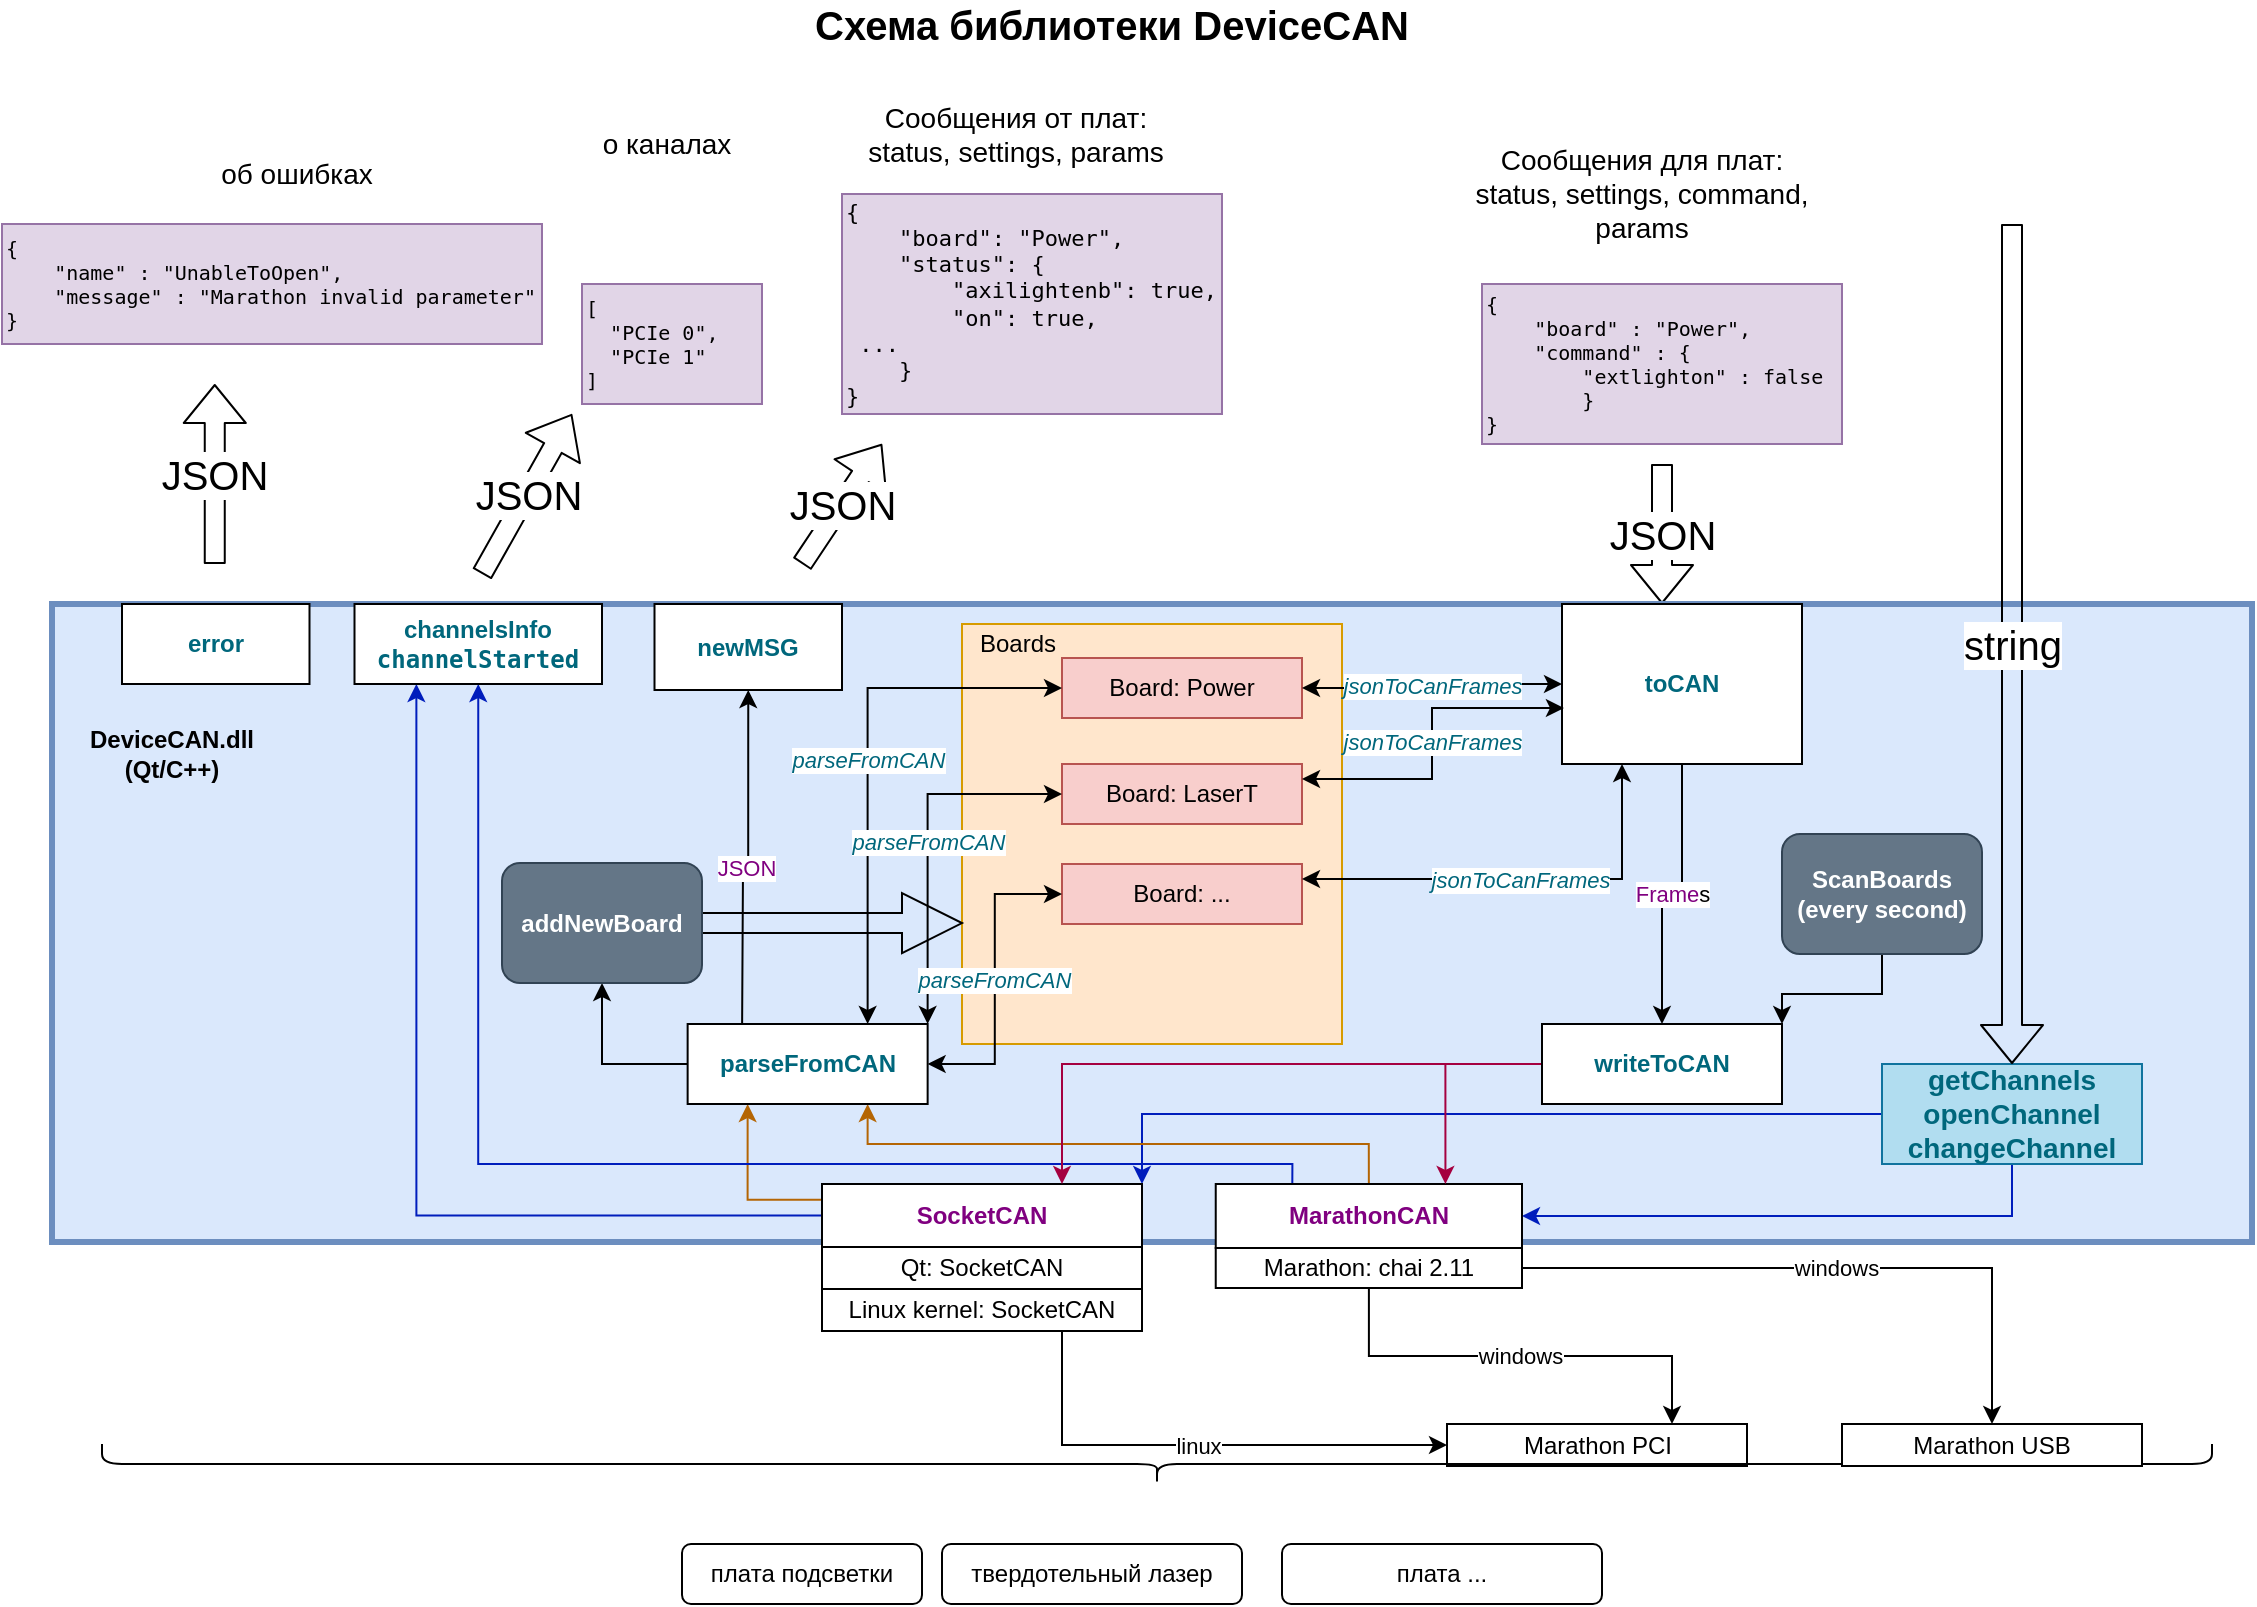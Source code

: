 <mxfile version="14.9.4" type="github">
  <diagram id="o6FBnnh21fnTWob_zk2f" name="Page-1">
    <mxGraphModel dx="1350" dy="764" grid="1" gridSize="10" guides="1" tooltips="1" connect="1" arrows="1" fold="1" page="1" pageScale="1" pageWidth="1169" pageHeight="827" math="0" shadow="0">
      <root>
        <mxCell id="0" />
        <mxCell id="1" parent="0" />
        <mxCell id="WA45sJLJeDe34Si-K1UF-3" value="Схема библиотеки DeviceCAN" style="text;html=1;strokeColor=none;fillColor=none;align=center;verticalAlign=middle;whiteSpace=wrap;rounded=0;fontStyle=1;fontSize=20;" parent="1" vertex="1">
          <mxGeometry x="280" y="20" width="570" height="20" as="geometry" />
        </mxCell>
        <mxCell id="WA45sJLJeDe34Si-K1UF-5" value="JSON" style="shape=flexArrow;endArrow=classic;html=1;fontSize=20;" parent="1" edge="1">
          <mxGeometry width="50" height="50" relative="1" as="geometry">
            <mxPoint x="410" y="300" as="sourcePoint" />
            <mxPoint x="450" y="240" as="targetPoint" />
            <Array as="points" />
          </mxGeometry>
        </mxCell>
        <mxCell id="WA45sJLJeDe34Si-K1UF-11" value="&lt;div style=&quot;font-size: 10px&quot; align=&quot;left&quot;&gt;&lt;pre&gt;&lt;font style=&quot;font-size: 10px&quot;&gt;[&lt;br&gt;&lt;/font&gt;&lt;font style=&quot;font-size: 10px&quot;&gt;&lt;span class=&quot;pl-s&quot;&gt;&lt;span class=&quot;pl-pds&quot;&gt;  &quot;&lt;/span&gt;PCIe 0&lt;span class=&quot;pl-pds&quot;&gt;&quot;&lt;/span&gt;&lt;/span&gt;,&lt;/font&gt;&lt;font style=&quot;font-size: 10px&quot;&gt;&lt;br&gt;&lt;font style=&quot;font-size: 10px&quot;&gt;  &lt;span class=&quot;pl-s&quot;&gt;&lt;span class=&quot;pl-pds&quot;&gt;&quot;&lt;/span&gt;PCIe 1&lt;span class=&quot;pl-pds&quot;&gt;&quot;&lt;/span&gt;&lt;/span&gt;&lt;br&gt;]&lt;/font&gt;&lt;/font&gt;&lt;/pre&gt;&lt;/div&gt;" style="text;html=1;strokeColor=#9673a6;fillColor=#e1d5e7;align=left;verticalAlign=middle;whiteSpace=wrap;rounded=0;fontSize=20;" parent="1" vertex="1">
          <mxGeometry x="300" y="160" width="90" height="60" as="geometry" />
        </mxCell>
        <mxCell id="WA45sJLJeDe34Si-K1UF-14" value="&lt;font style=&quot;font-size: 14px&quot;&gt;о каналах&lt;/font&gt;" style="text;html=1;strokeColor=none;fillColor=none;align=center;verticalAlign=middle;whiteSpace=wrap;rounded=0;fontSize=14;" parent="1" vertex="1">
          <mxGeometry x="295" y="65" width="95" height="50" as="geometry" />
        </mxCell>
        <mxCell id="WA45sJLJeDe34Si-K1UF-16" value="&lt;pre style=&quot;font-size: 11px&quot;&gt;&lt;font style=&quot;font-size: 11px&quot;&gt;{&lt;br&gt;    &lt;span class=&quot;pl-s&quot;&gt;&lt;span class=&quot;pl-pds&quot;&gt;&quot;&lt;/span&gt;board&lt;span class=&quot;pl-pds&quot;&gt;&quot;&lt;/span&gt;&lt;/span&gt;: &lt;span class=&quot;pl-s&quot;&gt;&lt;span class=&quot;pl-pds&quot;&gt;&quot;&lt;/span&gt;Power&lt;span class=&quot;pl-pds&quot;&gt;&quot;&lt;/span&gt;&lt;/span&gt;,&lt;br&gt;    &lt;span class=&quot;pl-s&quot;&gt;&lt;span class=&quot;pl-pds&quot;&gt;&quot;&lt;/span&gt;status&lt;span class=&quot;pl-pds&quot;&gt;&quot;&lt;/span&gt;&lt;/span&gt;: {&lt;br&gt;        &lt;span class=&quot;pl-s&quot;&gt;&lt;span class=&quot;pl-pds&quot;&gt;&quot;&lt;/span&gt;axilightenb&lt;span class=&quot;pl-pds&quot;&gt;&quot;&lt;/span&gt;&lt;/span&gt;: &lt;span class=&quot;pl-c1&quot;&gt;true&lt;/span&gt;,&lt;br&gt;        &lt;span class=&quot;pl-s&quot;&gt;&lt;span class=&quot;pl-pds&quot;&gt;&quot;&lt;/span&gt;on&lt;span class=&quot;pl-pds&quot;&gt;&quot;&lt;/span&gt;&lt;/span&gt;: &lt;span class=&quot;pl-c1&quot;&gt;true&lt;/span&gt;,&lt;br&gt;&lt;span class=&quot;pl-c1&quot;&gt;&lt;/span&gt;&lt;span style=&quot;white-space: pre&quot;&gt; &lt;/span&gt;...&lt;br&gt;    }&lt;br&gt;}&lt;/font&gt;&lt;/pre&gt;" style="text;html=1;strokeColor=#9673a6;fillColor=#e1d5e7;align=left;verticalAlign=middle;whiteSpace=wrap;rounded=0;fontSize=20;" parent="1" vertex="1">
          <mxGeometry x="430" y="115" width="190" height="110" as="geometry" />
        </mxCell>
        <mxCell id="WA45sJLJeDe34Si-K1UF-17" value="Сообщения от плат:&lt;br&gt;status, settings, params" style="text;html=1;strokeColor=none;fillColor=none;align=center;verticalAlign=middle;whiteSpace=wrap;rounded=0;fontSize=14;" parent="1" vertex="1">
          <mxGeometry x="423.75" y="60" width="186.25" height="50" as="geometry" />
        </mxCell>
        <mxCell id="WA45sJLJeDe34Si-K1UF-18" value="&lt;div style=&quot;font-size: 10px&quot; align=&quot;left&quot;&gt;&lt;pre&gt;&lt;font style=&quot;font-size: 10px&quot;&gt;{&lt;br&gt;    &lt;span class=&quot;pl-s&quot;&gt;&lt;span class=&quot;pl-pds&quot;&gt;&quot;&lt;/span&gt;name&lt;span class=&quot;pl-pds&quot;&gt;&quot;&lt;/span&gt;&lt;/span&gt; : &lt;span class=&quot;pl-s&quot;&gt;&lt;span class=&quot;pl-pds&quot;&gt;&quot;&lt;/span&gt;UnableToOpen&lt;span class=&quot;pl-pds&quot;&gt;&quot;&lt;/span&gt;&lt;/span&gt;,&lt;br&gt;    &lt;span class=&quot;pl-s&quot;&gt;&lt;span class=&quot;pl-pds&quot;&gt;&quot;&lt;/span&gt;message&lt;span class=&quot;pl-pds&quot;&gt;&quot;&lt;/span&gt;&lt;/span&gt; : &lt;span class=&quot;pl-s&quot;&gt;&lt;span class=&quot;pl-pds&quot;&gt;&quot;&lt;/span&gt;Marathon invalid parameter&lt;span class=&quot;pl-pds&quot;&gt;&quot;&lt;/span&gt;&lt;/span&gt;    &lt;br&gt;}&lt;/font&gt;&lt;/pre&gt;&lt;/div&gt;" style="text;html=1;strokeColor=#9673a6;fillColor=#e1d5e7;align=left;verticalAlign=middle;whiteSpace=wrap;rounded=0;fontSize=20;" parent="1" vertex="1">
          <mxGeometry x="10" y="130" width="270" height="60" as="geometry" />
        </mxCell>
        <mxCell id="WA45sJLJeDe34Si-K1UF-19" value="об ошибках" style="text;html=1;strokeColor=none;fillColor=none;align=center;verticalAlign=middle;whiteSpace=wrap;rounded=0;fontSize=14;" parent="1" vertex="1">
          <mxGeometry x="110" y="80" width="95" height="50" as="geometry" />
        </mxCell>
        <mxCell id="WA45sJLJeDe34Si-K1UF-20" value="JSON" style="shape=flexArrow;endArrow=classic;html=1;fontSize=20;" parent="1" edge="1">
          <mxGeometry width="50" height="50" relative="1" as="geometry">
            <mxPoint x="840" y="250" as="sourcePoint" />
            <mxPoint x="840" y="320" as="targetPoint" />
            <Array as="points" />
          </mxGeometry>
        </mxCell>
        <mxCell id="WA45sJLJeDe34Si-K1UF-21" value="&lt;pre style=&quot;font-size: 10px&quot;&gt;&lt;font style=&quot;font-size: 10px&quot;&gt;{&lt;br&gt;    &lt;span class=&quot;pl-s&quot;&gt;&lt;span class=&quot;pl-pds&quot;&gt;&quot;&lt;/span&gt;board&lt;span class=&quot;pl-pds&quot;&gt;&quot;&lt;/span&gt;&lt;/span&gt; : &lt;span class=&quot;pl-s&quot;&gt;&lt;span class=&quot;pl-pds&quot;&gt;&quot;&lt;/span&gt;Power&lt;span class=&quot;pl-pds&quot;&gt;&quot;&lt;/span&gt;&lt;/span&gt;,&lt;br&gt;    &lt;span class=&quot;pl-s&quot;&gt;&lt;span class=&quot;pl-pds&quot;&gt;&quot;&lt;/span&gt;command&lt;span class=&quot;pl-pds&quot;&gt;&quot;&lt;/span&gt;&lt;/span&gt; : {&lt;br&gt;        &lt;span class=&quot;pl-s&quot;&gt;&lt;span class=&quot;pl-pds&quot;&gt;&quot;&lt;/span&gt;extlighton&lt;span class=&quot;pl-pds&quot;&gt;&quot;&lt;/span&gt;&lt;/span&gt; : &lt;span class=&quot;pl-c1&quot;&gt;false&lt;/span&gt;&lt;br&gt;        }&lt;br&gt;}&lt;/font&gt;&lt;/pre&gt;" style="text;html=1;strokeColor=#9673a6;fillColor=#e1d5e7;align=left;verticalAlign=middle;whiteSpace=wrap;rounded=0;fontSize=20;" parent="1" vertex="1">
          <mxGeometry x="750" y="160" width="180" height="80" as="geometry" />
        </mxCell>
        <mxCell id="WA45sJLJeDe34Si-K1UF-22" value="Сообщения для плат:&lt;br&gt;status, settings, command, params" style="text;html=1;strokeColor=none;fillColor=none;align=center;verticalAlign=middle;whiteSpace=wrap;rounded=0;fontSize=14;" parent="1" vertex="1">
          <mxGeometry x="736.87" y="90" width="186.25" height="50" as="geometry" />
        </mxCell>
        <mxCell id="WA45sJLJeDe34Si-K1UF-48" value="&lt;b&gt;&lt;br&gt;&lt;/b&gt;" style="rounded=0;whiteSpace=wrap;html=1;fontSize=14;fillColor=#dae8fc;strokeColor=#6c8ebf;strokeWidth=3;" parent="1" vertex="1">
          <mxGeometry x="35" y="320" width="1100" height="319" as="geometry" />
        </mxCell>
        <mxCell id="NdoguJuQsjqrLEw7FO3E-3" value="&lt;b&gt;DeviceCAN.dll (Qt/C++)&lt;/b&gt;" style="text;html=1;strokeColor=none;fillColor=none;align=center;verticalAlign=middle;whiteSpace=wrap;rounded=0;" vertex="1" parent="1">
          <mxGeometry x="50" y="377" width="90" height="36" as="geometry" />
        </mxCell>
        <mxCell id="NdoguJuQsjqrLEw7FO3E-50" style="edgeStyle=orthogonalEdgeStyle;rounded=0;orthogonalLoop=1;jettySize=auto;html=1;entryX=1;entryY=0.5;entryDx=0;entryDy=0;startArrow=none;startFill=0;endArrow=classic;endFill=1;exitX=0.5;exitY=1;exitDx=0;exitDy=0;fillColor=#0050ef;strokeColor=#001DBC;" edge="1" parent="1" source="WA45sJLJeDe34Si-K1UF-27" target="NdoguJuQsjqrLEw7FO3E-17">
          <mxGeometry relative="1" as="geometry" />
        </mxCell>
        <mxCell id="NdoguJuQsjqrLEw7FO3E-51" style="edgeStyle=orthogonalEdgeStyle;rounded=0;orthogonalLoop=1;jettySize=auto;html=1;entryX=1;entryY=0;entryDx=0;entryDy=0;startArrow=none;startFill=0;endArrow=classic;endFill=1;fillColor=#0050ef;strokeColor=#001DBC;" edge="1" parent="1" source="WA45sJLJeDe34Si-K1UF-27" target="NdoguJuQsjqrLEw7FO3E-16">
          <mxGeometry relative="1" as="geometry" />
        </mxCell>
        <mxCell id="WA45sJLJeDe34Si-K1UF-27" value="&lt;span style=&quot;font-weight: 600 ; color: #00677c&quot;&gt;getChannels&lt;/span&gt;&lt;span style=&quot;font-weight: 600 ; color: #00677c&quot;&gt;&lt;br&gt;openChannel&lt;br&gt;&lt;/span&gt;&lt;span style=&quot;font-weight: 600 ; color: #00677c&quot;&gt;changeChannel&lt;/span&gt;" style="text;html=1;strokeColor=#10739e;fillColor=#b1ddf0;align=center;verticalAlign=middle;whiteSpace=wrap;rounded=0;fontSize=14;" parent="1" vertex="1">
          <mxGeometry x="950" y="550" width="130" height="50" as="geometry" />
        </mxCell>
        <mxCell id="NdoguJuQsjqrLEw7FO3E-22" value="&lt;span style=&quot;color: #800080&quot;&gt;Frame&lt;/span&gt;s" style="edgeStyle=orthogonalEdgeStyle;rounded=0;orthogonalLoop=1;jettySize=auto;html=1;exitX=0.5;exitY=1;exitDx=0;exitDy=0;" edge="1" parent="1" source="NdoguJuQsjqrLEw7FO3E-4" target="NdoguJuQsjqrLEw7FO3E-21">
          <mxGeometry relative="1" as="geometry" />
        </mxCell>
        <mxCell id="NdoguJuQsjqrLEw7FO3E-4" value="&lt;span style=&quot;font-weight: 600 ; color: #00677c&quot;&gt;toCAN&lt;/span&gt;" style="rounded=0;whiteSpace=wrap;html=1;" vertex="1" parent="1">
          <mxGeometry x="790" y="320" width="120" height="80" as="geometry" />
        </mxCell>
        <mxCell id="NdoguJuQsjqrLEw7FO3E-5" value="Qt: SocketCAN" style="rounded=0;whiteSpace=wrap;html=1;" vertex="1" parent="1">
          <mxGeometry x="420" y="641.5" width="160" height="21" as="geometry" />
        </mxCell>
        <mxCell id="NdoguJuQsjqrLEw7FO3E-15" value="windows" style="edgeStyle=orthogonalEdgeStyle;rounded=0;orthogonalLoop=1;jettySize=auto;html=1;entryX=0.75;entryY=0;entryDx=0;entryDy=0;" edge="1" parent="1" source="NdoguJuQsjqrLEw7FO3E-6" target="NdoguJuQsjqrLEw7FO3E-8">
          <mxGeometry relative="1" as="geometry" />
        </mxCell>
        <mxCell id="NdoguJuQsjqrLEw7FO3E-19" value="windows" style="edgeStyle=orthogonalEdgeStyle;rounded=0;orthogonalLoop=1;jettySize=auto;html=1;" edge="1" parent="1" source="NdoguJuQsjqrLEw7FO3E-6" target="NdoguJuQsjqrLEw7FO3E-18">
          <mxGeometry relative="1" as="geometry" />
        </mxCell>
        <mxCell id="NdoguJuQsjqrLEw7FO3E-6" value="Marathon: chai 2.11" style="rounded=0;whiteSpace=wrap;html=1;" vertex="1" parent="1">
          <mxGeometry x="616.87" y="642" width="153.13" height="20" as="geometry" />
        </mxCell>
        <mxCell id="NdoguJuQsjqrLEw7FO3E-11" value="linux" style="edgeStyle=orthogonalEdgeStyle;rounded=0;orthogonalLoop=1;jettySize=auto;html=1;entryX=0;entryY=0.5;entryDx=0;entryDy=0;exitX=0.75;exitY=1;exitDx=0;exitDy=0;" edge="1" parent="1" source="NdoguJuQsjqrLEw7FO3E-7" target="NdoguJuQsjqrLEw7FO3E-8">
          <mxGeometry relative="1" as="geometry">
            <mxPoint x="540" y="690" as="sourcePoint" />
          </mxGeometry>
        </mxCell>
        <mxCell id="NdoguJuQsjqrLEw7FO3E-7" value="Linux kernel: SocketCAN" style="rounded=0;whiteSpace=wrap;html=1;" vertex="1" parent="1">
          <mxGeometry x="420" y="662.5" width="160" height="21" as="geometry" />
        </mxCell>
        <mxCell id="NdoguJuQsjqrLEw7FO3E-8" value="Marathon PCI" style="rounded=0;whiteSpace=wrap;html=1;" vertex="1" parent="1">
          <mxGeometry x="732.5" y="730" width="150" height="21" as="geometry" />
        </mxCell>
        <mxCell id="NdoguJuQsjqrLEw7FO3E-9" value="&lt;div&gt;плата подсветки&lt;/div&gt;" style="rounded=1;whiteSpace=wrap;html=1;" vertex="1" parent="1">
          <mxGeometry x="350" y="790" width="120" height="30" as="geometry" />
        </mxCell>
        <mxCell id="NdoguJuQsjqrLEw7FO3E-10" value="" style="shape=curlyBracket;whiteSpace=wrap;html=1;rounded=1;flipH=1;fontSize=20;rotation=90;" vertex="1" parent="1">
          <mxGeometry x="577.5" y="222.5" width="20" height="1055" as="geometry" />
        </mxCell>
        <mxCell id="NdoguJuQsjqrLEw7FO3E-12" value="твердотельный лазер" style="rounded=1;whiteSpace=wrap;html=1;" vertex="1" parent="1">
          <mxGeometry x="480" y="790" width="150" height="30" as="geometry" />
        </mxCell>
        <mxCell id="NdoguJuQsjqrLEw7FO3E-13" value="&lt;div&gt;плата ...&lt;br&gt;&lt;/div&gt;" style="rounded=1;whiteSpace=wrap;html=1;" vertex="1" parent="1">
          <mxGeometry x="650" y="790" width="160" height="30" as="geometry" />
        </mxCell>
        <mxCell id="NdoguJuQsjqrLEw7FO3E-48" style="edgeStyle=orthogonalEdgeStyle;rounded=0;orthogonalLoop=1;jettySize=auto;html=1;entryX=0.25;entryY=1;entryDx=0;entryDy=0;startArrow=none;startFill=0;endArrow=classic;endFill=1;exitX=0;exitY=0.25;exitDx=0;exitDy=0;fillColor=#fad7ac;strokeColor=#b46504;" edge="1" parent="1" source="NdoguJuQsjqrLEw7FO3E-16" target="NdoguJuQsjqrLEw7FO3E-41">
          <mxGeometry relative="1" as="geometry" />
        </mxCell>
        <mxCell id="NdoguJuQsjqrLEw7FO3E-58" style="edgeStyle=orthogonalEdgeStyle;rounded=0;orthogonalLoop=1;jettySize=auto;html=1;entryX=0.25;entryY=1;entryDx=0;entryDy=0;startArrow=none;startFill=0;endArrow=classic;endFill=1;fillColor=#0050ef;strokeColor=#001DBC;" edge="1" parent="1" source="NdoguJuQsjqrLEw7FO3E-16" target="NdoguJuQsjqrLEw7FO3E-55">
          <mxGeometry relative="1" as="geometry" />
        </mxCell>
        <mxCell id="NdoguJuQsjqrLEw7FO3E-16" value="&lt;span style=&quot;font-weight: 600 ; color: #800080&quot;&gt;SocketCAN&lt;/span&gt;" style="rounded=0;whiteSpace=wrap;html=1;" vertex="1" parent="1">
          <mxGeometry x="420" y="610" width="160" height="31.5" as="geometry" />
        </mxCell>
        <mxCell id="NdoguJuQsjqrLEw7FO3E-42" style="edgeStyle=orthogonalEdgeStyle;rounded=0;orthogonalLoop=1;jettySize=auto;html=1;entryX=0.75;entryY=1;entryDx=0;entryDy=0;startArrow=none;startFill=0;exitX=0.5;exitY=0;exitDx=0;exitDy=0;fillColor=#fad7ac;strokeColor=#b46504;" edge="1" parent="1" source="NdoguJuQsjqrLEw7FO3E-17" target="NdoguJuQsjqrLEw7FO3E-41">
          <mxGeometry relative="1" as="geometry" />
        </mxCell>
        <mxCell id="NdoguJuQsjqrLEw7FO3E-59" style="edgeStyle=orthogonalEdgeStyle;rounded=0;orthogonalLoop=1;jettySize=auto;html=1;entryX=0.5;entryY=1;entryDx=0;entryDy=0;startArrow=none;startFill=0;endArrow=classic;endFill=1;exitX=0.25;exitY=0;exitDx=0;exitDy=0;fillColor=#0050ef;strokeColor=#001DBC;" edge="1" parent="1" source="NdoguJuQsjqrLEw7FO3E-17" target="NdoguJuQsjqrLEw7FO3E-55">
          <mxGeometry relative="1" as="geometry">
            <Array as="points">
              <mxPoint x="655" y="600" />
              <mxPoint x="248" y="600" />
            </Array>
          </mxGeometry>
        </mxCell>
        <mxCell id="NdoguJuQsjqrLEw7FO3E-17" value="&lt;span style=&quot;font-weight: 600 ; color: #800080&quot;&gt;MarathonCAN&lt;/span&gt;" style="rounded=0;whiteSpace=wrap;html=1;" vertex="1" parent="1">
          <mxGeometry x="616.87" y="610" width="153.13" height="32" as="geometry" />
        </mxCell>
        <mxCell id="NdoguJuQsjqrLEw7FO3E-18" value="Marathon USB" style="rounded=0;whiteSpace=wrap;html=1;" vertex="1" parent="1">
          <mxGeometry x="930" y="730" width="150" height="21" as="geometry" />
        </mxCell>
        <mxCell id="NdoguJuQsjqrLEw7FO3E-27" style="edgeStyle=orthogonalEdgeStyle;rounded=0;orthogonalLoop=1;jettySize=auto;html=1;entryX=0.75;entryY=0;entryDx=0;entryDy=0;fillColor=#d80073;strokeColor=#A50040;" edge="1" parent="1" source="NdoguJuQsjqrLEw7FO3E-21" target="NdoguJuQsjqrLEw7FO3E-16">
          <mxGeometry relative="1" as="geometry">
            <mxPoint x="550" y="600" as="targetPoint" />
          </mxGeometry>
        </mxCell>
        <mxCell id="NdoguJuQsjqrLEw7FO3E-28" style="edgeStyle=orthogonalEdgeStyle;rounded=0;orthogonalLoop=1;jettySize=auto;html=1;entryX=0.75;entryY=0;entryDx=0;entryDy=0;fillColor=#d80073;strokeColor=#A50040;" edge="1" parent="1" source="NdoguJuQsjqrLEw7FO3E-21" target="NdoguJuQsjqrLEw7FO3E-17">
          <mxGeometry relative="1" as="geometry">
            <mxPoint x="710" y="610" as="targetPoint" />
          </mxGeometry>
        </mxCell>
        <mxCell id="NdoguJuQsjqrLEw7FO3E-21" value="&lt;span style=&quot;font-weight: 600 ; color: #00677c&quot;&gt;writeToCAN&lt;/span&gt;" style="rounded=0;whiteSpace=wrap;html=1;" vertex="1" parent="1">
          <mxGeometry x="780" y="530" width="120" height="40" as="geometry" />
        </mxCell>
        <mxCell id="NdoguJuQsjqrLEw7FO3E-34" value="&lt;span style=&quot;font-weight: 600 ; color: #00677c&quot;&gt;newMSG&lt;/span&gt;" style="rounded=0;whiteSpace=wrap;html=1;" vertex="1" parent="1">
          <mxGeometry x="336.25" y="320" width="93.75" height="43" as="geometry" />
        </mxCell>
        <mxCell id="NdoguJuQsjqrLEw7FO3E-35" value="" style="rounded=0;whiteSpace=wrap;html=1;fillColor=#ffe6cc;strokeColor=#d79b00;" vertex="1" parent="1">
          <mxGeometry x="490" y="330" width="190" height="210" as="geometry" />
        </mxCell>
        <mxCell id="NdoguJuQsjqrLEw7FO3E-23" value="Board: Power" style="rounded=0;whiteSpace=wrap;html=1;fillColor=#f8cecc;strokeColor=#b85450;" vertex="1" parent="1">
          <mxGeometry x="540" y="347" width="120" height="30" as="geometry" />
        </mxCell>
        <mxCell id="NdoguJuQsjqrLEw7FO3E-24" value="Board: LaserT" style="rounded=0;whiteSpace=wrap;html=1;fillColor=#f8cecc;strokeColor=#b85450;" vertex="1" parent="1">
          <mxGeometry x="540" y="400" width="120" height="30" as="geometry" />
        </mxCell>
        <mxCell id="NdoguJuQsjqrLEw7FO3E-25" value="Board: ..." style="rounded=0;whiteSpace=wrap;html=1;fillColor=#f8cecc;strokeColor=#b85450;" vertex="1" parent="1">
          <mxGeometry x="540" y="450" width="120" height="30" as="geometry" />
        </mxCell>
        <mxCell id="NdoguJuQsjqrLEw7FO3E-31" value="&lt;span style=&quot;font-style: italic ; color: #00677c&quot;&gt;jsonToCanFrames&lt;/span&gt;" style="edgeStyle=orthogonalEdgeStyle;rounded=0;orthogonalLoop=1;jettySize=auto;html=1;entryX=1;entryY=0.5;entryDx=0;entryDy=0;startArrow=classic;startFill=1;" edge="1" parent="1" source="NdoguJuQsjqrLEw7FO3E-4" target="NdoguJuQsjqrLEw7FO3E-23">
          <mxGeometry relative="1" as="geometry" />
        </mxCell>
        <mxCell id="NdoguJuQsjqrLEw7FO3E-32" value="&lt;span style=&quot;font-style: italic ; color: #00677c&quot;&gt;jsonToCanFrames&lt;/span&gt;" style="edgeStyle=orthogonalEdgeStyle;rounded=0;orthogonalLoop=1;jettySize=auto;html=1;entryX=1;entryY=0.25;entryDx=0;entryDy=0;startArrow=classic;startFill=1;exitX=0.008;exitY=0.65;exitDx=0;exitDy=0;exitPerimeter=0;" edge="1" parent="1" source="NdoguJuQsjqrLEw7FO3E-4" target="NdoguJuQsjqrLEw7FO3E-24">
          <mxGeometry relative="1" as="geometry">
            <mxPoint x="770" y="420" as="sourcePoint" />
            <mxPoint x="650" y="415" as="targetPoint" />
          </mxGeometry>
        </mxCell>
        <mxCell id="NdoguJuQsjqrLEw7FO3E-33" value="&lt;span style=&quot;font-style: italic ; color: #00677c&quot;&gt;jsonToCanFrames&lt;/span&gt;" style="edgeStyle=orthogonalEdgeStyle;rounded=0;orthogonalLoop=1;jettySize=auto;html=1;entryX=1;entryY=0.25;entryDx=0;entryDy=0;startArrow=classic;startFill=1;exitX=0.25;exitY=1;exitDx=0;exitDy=0;" edge="1" parent="1" source="NdoguJuQsjqrLEw7FO3E-4" target="NdoguJuQsjqrLEw7FO3E-25">
          <mxGeometry relative="1" as="geometry">
            <mxPoint x="780" y="462.5" as="sourcePoint" />
            <mxPoint x="650" y="490" as="targetPoint" />
          </mxGeometry>
        </mxCell>
        <mxCell id="NdoguJuQsjqrLEw7FO3E-36" value="Boards" style="text;html=1;strokeColor=none;fillColor=none;align=center;verticalAlign=middle;whiteSpace=wrap;rounded=0;" vertex="1" parent="1">
          <mxGeometry x="497.5" y="330" width="40" height="20" as="geometry" />
        </mxCell>
        <mxCell id="NdoguJuQsjqrLEw7FO3E-39" value="JSON" style="shape=flexArrow;endArrow=classic;html=1;fontSize=20;" edge="1" parent="1">
          <mxGeometry width="50" height="50" relative="1" as="geometry">
            <mxPoint x="116.38" y="300" as="sourcePoint" />
            <mxPoint x="116.38" y="210" as="targetPoint" />
            <Array as="points" />
          </mxGeometry>
        </mxCell>
        <mxCell id="NdoguJuQsjqrLEw7FO3E-40" value="&lt;span style=&quot;font-weight: 600 ; color: #00677c&quot;&gt;error&lt;/span&gt;" style="rounded=0;whiteSpace=wrap;html=1;" vertex="1" parent="1">
          <mxGeometry x="70" y="320" width="93.75" height="40" as="geometry" />
        </mxCell>
        <mxCell id="NdoguJuQsjqrLEw7FO3E-44" value="&lt;i&gt;&lt;span style=&quot;color: rgb(0 , 103 , 124)&quot;&gt;parseFromCAN&lt;/span&gt;&lt;/i&gt;" style="edgeStyle=orthogonalEdgeStyle;rounded=0;orthogonalLoop=1;jettySize=auto;html=1;entryX=0;entryY=0.5;entryDx=0;entryDy=0;startArrow=classic;startFill=1;exitX=0.75;exitY=0;exitDx=0;exitDy=0;" edge="1" parent="1" source="NdoguJuQsjqrLEw7FO3E-41" target="NdoguJuQsjqrLEw7FO3E-23">
          <mxGeometry relative="1" as="geometry" />
        </mxCell>
        <mxCell id="NdoguJuQsjqrLEw7FO3E-45" value="&lt;i&gt;&lt;span style=&quot;color: rgb(0 , 103 , 124)&quot;&gt;parseFromCAN&lt;/span&gt;&lt;/i&gt;" style="edgeStyle=orthogonalEdgeStyle;rounded=0;orthogonalLoop=1;jettySize=auto;html=1;entryX=0;entryY=0.5;entryDx=0;entryDy=0;startArrow=classic;startFill=1;exitX=1;exitY=0;exitDx=0;exitDy=0;" edge="1" parent="1" source="NdoguJuQsjqrLEw7FO3E-41" target="NdoguJuQsjqrLEw7FO3E-24">
          <mxGeometry relative="1" as="geometry" />
        </mxCell>
        <mxCell id="NdoguJuQsjqrLEw7FO3E-46" value="&lt;i&gt;&lt;span style=&quot;color: rgb(0 , 103 , 124)&quot;&gt;parseFromCAN&lt;/span&gt;&lt;/i&gt;" style="edgeStyle=orthogonalEdgeStyle;rounded=0;orthogonalLoop=1;jettySize=auto;html=1;entryX=0;entryY=0.5;entryDx=0;entryDy=0;startArrow=classic;startFill=1;" edge="1" parent="1" source="NdoguJuQsjqrLEw7FO3E-41" target="NdoguJuQsjqrLEw7FO3E-25">
          <mxGeometry relative="1" as="geometry" />
        </mxCell>
        <mxCell id="NdoguJuQsjqrLEw7FO3E-47" value="&lt;span style=&quot;color: #c0c0c0&quot;&gt;&lt;/span&gt;&lt;span style=&quot;color: #800080&quot;&gt;JSON&lt;/span&gt;&lt;span style=&quot;color: #800080&quot;&gt;&lt;/span&gt;" style="edgeStyle=orthogonalEdgeStyle;rounded=0;orthogonalLoop=1;jettySize=auto;html=1;entryX=0.5;entryY=1;entryDx=0;entryDy=0;startArrow=none;startFill=0;endArrow=classic;endFill=1;" edge="1" parent="1" target="NdoguJuQsjqrLEw7FO3E-34">
          <mxGeometry relative="1" as="geometry">
            <mxPoint x="380" y="540" as="sourcePoint" />
          </mxGeometry>
        </mxCell>
        <mxCell id="NdoguJuQsjqrLEw7FO3E-63" style="edgeStyle=orthogonalEdgeStyle;rounded=0;orthogonalLoop=1;jettySize=auto;html=1;startArrow=none;startFill=0;endArrow=classic;endFill=1;exitX=0;exitY=0.5;exitDx=0;exitDy=0;" edge="1" parent="1" source="NdoguJuQsjqrLEw7FO3E-41" target="NdoguJuQsjqrLEw7FO3E-60">
          <mxGeometry relative="1" as="geometry" />
        </mxCell>
        <mxCell id="NdoguJuQsjqrLEw7FO3E-41" value="&lt;b&gt;&lt;span style=&quot;color: rgb(0 , 103 , 124)&quot;&gt;parseFromCAN&lt;/span&gt;&lt;/b&gt;" style="rounded=0;whiteSpace=wrap;html=1;" vertex="1" parent="1">
          <mxGeometry x="352.82" y="530" width="120" height="40" as="geometry" />
        </mxCell>
        <mxCell id="WA45sJLJeDe34Si-K1UF-29" value="string" style="shape=flexArrow;endArrow=classic;html=1;fontSize=20;startArrow=none;startFill=0;" parent="1" edge="1" target="WA45sJLJeDe34Si-K1UF-27">
          <mxGeometry width="50" height="50" relative="1" as="geometry">
            <mxPoint x="1015" y="130" as="sourcePoint" />
            <mxPoint x="1019.5" y="280" as="targetPoint" />
            <Array as="points" />
          </mxGeometry>
        </mxCell>
        <mxCell id="NdoguJuQsjqrLEw7FO3E-53" style="edgeStyle=orthogonalEdgeStyle;rounded=0;orthogonalLoop=1;jettySize=auto;html=1;entryX=1;entryY=0;entryDx=0;entryDy=0;startArrow=none;startFill=0;endArrow=classic;endFill=1;" edge="1" parent="1" source="NdoguJuQsjqrLEw7FO3E-52" target="NdoguJuQsjqrLEw7FO3E-21">
          <mxGeometry relative="1" as="geometry" />
        </mxCell>
        <mxCell id="NdoguJuQsjqrLEw7FO3E-52" value="&lt;div&gt;&lt;b&gt;ScanBoards&lt;/b&gt;&lt;/div&gt;&lt;div&gt;&lt;b&gt;(every second)&lt;br&gt;&lt;/b&gt;&lt;/div&gt;" style="rounded=1;whiteSpace=wrap;html=1;fillColor=#647687;strokeColor=#314354;fontColor=#ffffff;" vertex="1" parent="1">
          <mxGeometry x="900" y="435" width="100" height="60" as="geometry" />
        </mxCell>
        <mxCell id="NdoguJuQsjqrLEw7FO3E-54" value="JSON" style="shape=flexArrow;endArrow=classic;html=1;fontSize=20;" edge="1" parent="1">
          <mxGeometry width="50" height="50" relative="1" as="geometry">
            <mxPoint x="250" y="305" as="sourcePoint" />
            <mxPoint x="295" y="225" as="targetPoint" />
            <Array as="points" />
          </mxGeometry>
        </mxCell>
        <mxCell id="NdoguJuQsjqrLEw7FO3E-55" value="&lt;span style=&quot;font-weight: 600 ; color: #00677c&quot;&gt;channelsInfo&lt;/span&gt;&lt;br&gt;&lt;span style=&quot;font-weight: 600 ; color: #00677c&quot;&gt;&lt;/span&gt;&lt;pre style=&quot;margin-top: 0px ; margin-bottom: 0px ; margin-left: 0px ; margin-right: 0px ; text-indent: 0px&quot;&gt;&lt;span style=&quot;font-weight: 600 ; color: #00677c&quot;&gt;channelStarted&lt;/span&gt;&lt;br&gt;&lt;/pre&gt;" style="rounded=0;whiteSpace=wrap;html=1;" vertex="1" parent="1">
          <mxGeometry x="186.25" y="320" width="123.75" height="40" as="geometry" />
        </mxCell>
        <mxCell id="NdoguJuQsjqrLEw7FO3E-64" style="edgeStyle=orthogonalEdgeStyle;rounded=0;orthogonalLoop=1;jettySize=auto;html=1;entryX=0;entryY=0.712;entryDx=0;entryDy=0;entryPerimeter=0;startArrow=none;startFill=0;endArrow=classic;endFill=1;shape=arrow;" edge="1" parent="1" source="NdoguJuQsjqrLEw7FO3E-60" target="NdoguJuQsjqrLEw7FO3E-35">
          <mxGeometry relative="1" as="geometry" />
        </mxCell>
        <mxCell id="NdoguJuQsjqrLEw7FO3E-60" value="&lt;div&gt;&lt;b&gt;addNewBoard&lt;/b&gt;&lt;/div&gt;" style="rounded=1;whiteSpace=wrap;html=1;fillColor=#647687;strokeColor=#314354;fontColor=#ffffff;" vertex="1" parent="1">
          <mxGeometry x="260" y="449.5" width="100" height="60" as="geometry" />
        </mxCell>
      </root>
    </mxGraphModel>
  </diagram>
</mxfile>
